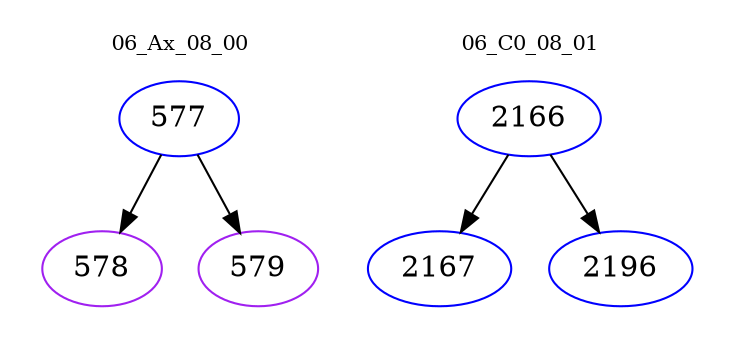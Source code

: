digraph{
subgraph cluster_0 {
color = white
label = "06_Ax_08_00";
fontsize=10;
T0_577 [label="577", color="blue"]
T0_577 -> T0_578 [color="black"]
T0_578 [label="578", color="purple"]
T0_577 -> T0_579 [color="black"]
T0_579 [label="579", color="purple"]
}
subgraph cluster_1 {
color = white
label = "06_C0_08_01";
fontsize=10;
T1_2166 [label="2166", color="blue"]
T1_2166 -> T1_2167 [color="black"]
T1_2167 [label="2167", color="blue"]
T1_2166 -> T1_2196 [color="black"]
T1_2196 [label="2196", color="blue"]
}
}
